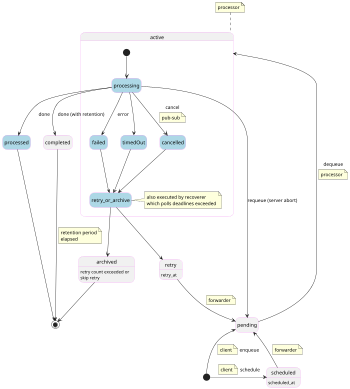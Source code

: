 @startuml
'https://plantuml.com/state-diagram

hide empty description
scale 350 width
skinparam State {
  BorderColor violet
  BackgroundColor<<active>> lightblue
}

[*] -up-> pending : enqueue
note left on link
  client
end note

[*] -right-> scheduled : schedule
note left on link
  client
end note

pending -left-> active : dequeue
note on link
  processor
end note

state processed #lightblue
state completed
state archived
archived: retry count exceeded or
archived: skip retry
state retry
retry: retry_at
state scheduled
scheduled: scheduled_at

state active {
  [*] --> processing <<active>>
  processing --> pending : requeue (server abort)
  processing --> failed : error
  processing --> timedOut
  processing --> cancelled : cancel
  note on link
    pub-sub
  end note

  processing --> processed : done
  processing --> completed : done (with retention)

  state failed <<active>>
  state timedOut <<active>>
  state cancelled <<active>>

  failed --> retry_or_archive
  timedOut --> retry_or_archive
  cancelled --> retry_or_archive

  state retry_or_archive <<active>>
  note right of retry_or_archive
    also executed by recoverer
    which polls deadlines exceeded
  end note
  retry_or_archive --> archived
  retry_or_archive --> retry
}
note top of active
  processor
end note

retry --> pending
note on link
  forwarder
end note

scheduled --> pending
note on link
  forwarder
end note

'completed --> [*]
processed --> [*]
completed --> [*]
note on link
  retention period
  elapsed
end note
archived --> [*]

@enduml
